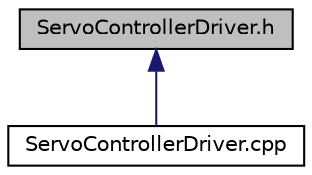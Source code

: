 digraph "ServoControllerDriver.h"
{
  edge [fontname="Helvetica",fontsize="10",labelfontname="Helvetica",labelfontsize="10"];
  node [fontname="Helvetica",fontsize="10",shape=record];
  Node2 [label="ServoControllerDriver.h",height=0.2,width=0.4,color="black", fillcolor="grey75", style="filled", fontcolor="black"];
  Node2 -> Node3 [dir="back",color="midnightblue",fontsize="10",style="solid",fontname="Helvetica"];
  Node3 [label="ServoControllerDriver.cpp",height=0.2,width=0.4,color="black", fillcolor="white", style="filled",URL="$ServoControllerDriver_8cpp.html"];
}
